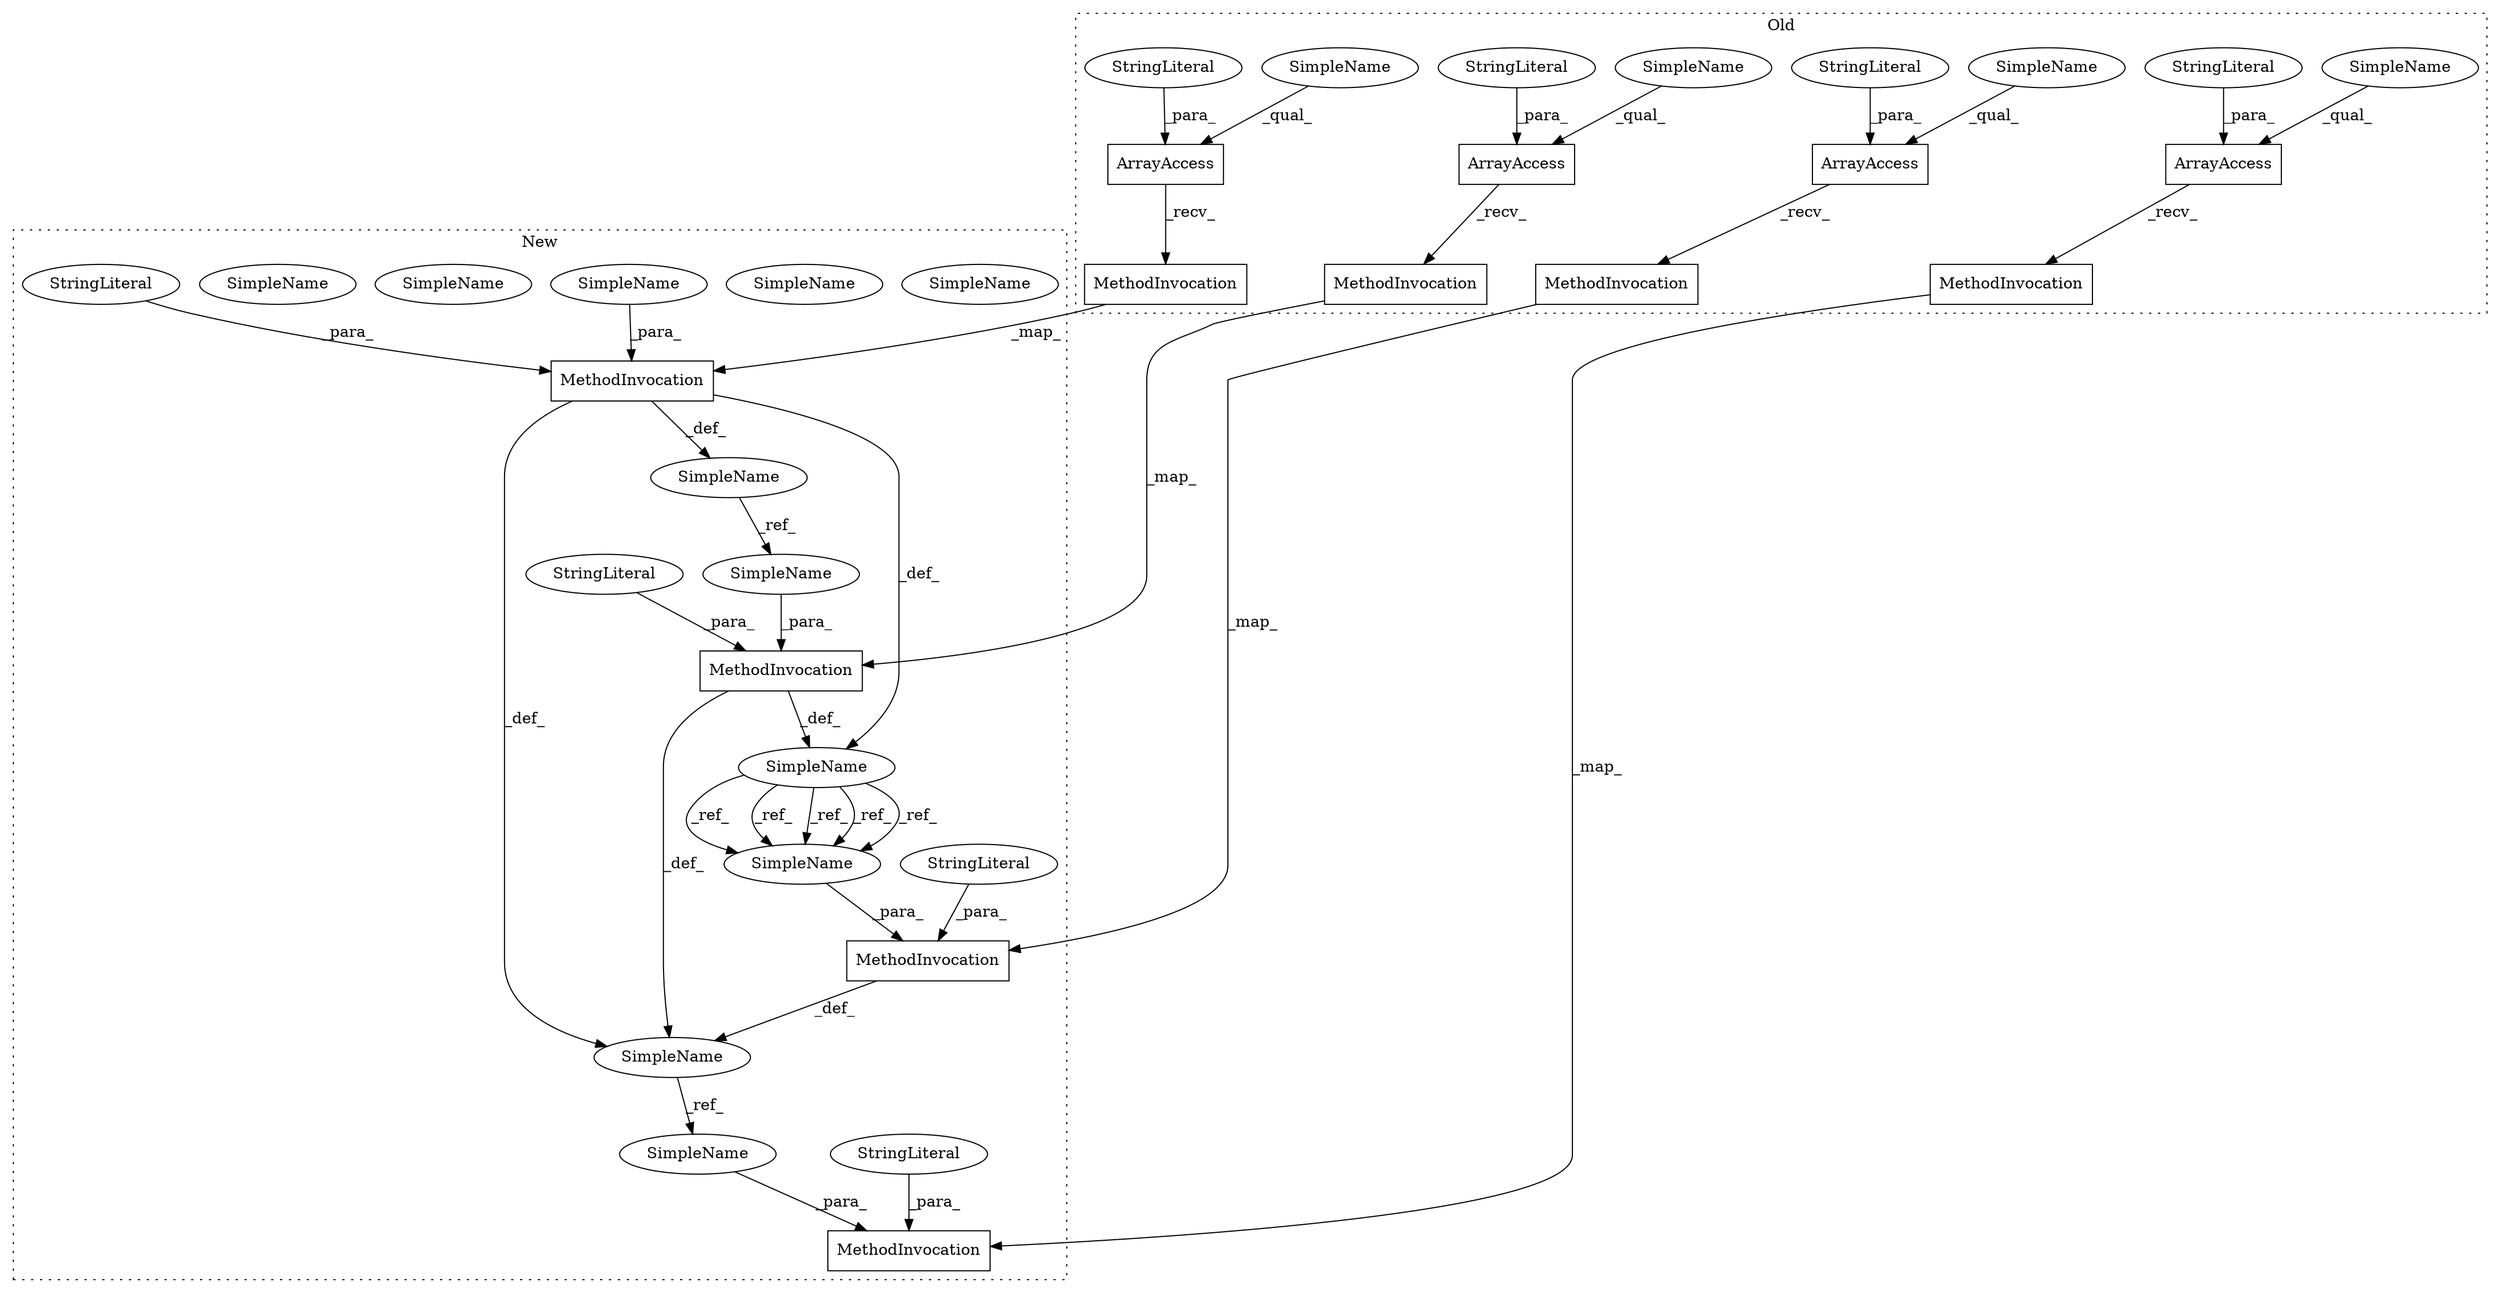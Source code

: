 digraph G {
subgraph cluster0 {
1 [label="ArrayAccess" a="2" s="7245,7275" l="4,1" shape="box"];
2 [label="ArrayAccess" a="2" s="5731,5761" l="4,1" shape="box"];
3 [label="ArrayAccess" a="2" s="5661,5685" l="4,1" shape="box"];
4 [label="ArrayAccess" a="2" s="7167,7191" l="4,1" shape="box"];
6 [label="MethodInvocation" a="32" s="5687,5712" l="7,1" shape="box"];
8 [label="MethodInvocation" a="32" s="5763,5788" l="7,1" shape="box"];
9 [label="MethodInvocation" a="32" s="7193,7218" l="7,1" shape="box"];
11 [label="MethodInvocation" a="32" s="7277,7302" l="7,1" shape="box"];
13 [label="SimpleName" a="42" s="5661" l="3" shape="ellipse"];
21 [label="SimpleName" a="42" s="5731" l="3" shape="ellipse"];
22 [label="SimpleName" a="42" s="7167" l="3" shape="ellipse"];
23 [label="SimpleName" a="42" s="7245" l="3" shape="ellipse"];
28 [label="StringLiteral" a="45" s="7171" l="20" shape="ellipse"];
32 [label="StringLiteral" a="45" s="5665" l="20" shape="ellipse"];
33 [label="StringLiteral" a="45" s="7249" l="26" shape="ellipse"];
35 [label="StringLiteral" a="45" s="5735" l="26" shape="ellipse"];
label = "Old";
style="dotted";
}
subgraph cluster1 {
5 [label="MethodInvocation" a="32" s="5827,5885" l="15,1" shape="box"];
7 [label="MethodInvocation" a="32" s="7388,7446" l="15,1" shape="box"];
10 [label="MethodInvocation" a="32" s="5908,5972" l="15,1" shape="box"];
12 [label="MethodInvocation" a="32" s="7477,7541" l="15,1" shape="box"];
14 [label="SimpleName" a="42" s="7403" l="3" shape="ellipse"];
15 [label="SimpleName" a="42" s="7403" l="3" shape="ellipse"];
16 [label="SimpleName" a="42" s="5842" l="3" shape="ellipse"];
17 [label="SimpleName" a="42" s="7492" l="3" shape="ellipse"];
18 [label="SimpleName" a="42" s="5923" l="3" shape="ellipse"];
19 [label="SimpleName" a="42" s="5823" l="3" shape="ellipse"];
20 [label="SimpleName" a="42" s="7384" l="3" shape="ellipse"];
24 [label="SimpleName" a="42" s="7403" l="3" shape="ellipse"];
25 [label="SimpleName" a="42" s="7403" l="3" shape="ellipse"];
26 [label="SimpleName" a="42" s="5904" l="3" shape="ellipse"];
27 [label="SimpleName" a="42" s="7403" l="3" shape="ellipse"];
29 [label="StringLiteral" a="45" s="5927" l="26" shape="ellipse"];
30 [label="StringLiteral" a="45" s="7407" l="20" shape="ellipse"];
31 [label="StringLiteral" a="45" s="7496" l="26" shape="ellipse"];
34 [label="StringLiteral" a="45" s="5846" l="20" shape="ellipse"];
label = "New";
style="dotted";
}
1 -> 11 [label="_recv_"];
2 -> 8 [label="_recv_"];
3 -> 6 [label="_recv_"];
4 -> 9 [label="_recv_"];
5 -> 20 [label="_def_"];
5 -> 19 [label="_def_"];
5 -> 26 [label="_def_"];
6 -> 5 [label="_map_"];
7 -> 20 [label="_def_"];
8 -> 10 [label="_map_"];
9 -> 7 [label="_map_"];
10 -> 20 [label="_def_"];
10 -> 26 [label="_def_"];
11 -> 12 [label="_map_"];
13 -> 3 [label="_qual_"];
16 -> 5 [label="_para_"];
17 -> 12 [label="_para_"];
18 -> 10 [label="_para_"];
19 -> 18 [label="_ref_"];
20 -> 17 [label="_ref_"];
21 -> 2 [label="_qual_"];
22 -> 4 [label="_qual_"];
23 -> 1 [label="_qual_"];
25 -> 7 [label="_para_"];
26 -> 25 [label="_ref_"];
26 -> 25 [label="_ref_"];
26 -> 25 [label="_ref_"];
26 -> 25 [label="_ref_"];
26 -> 25 [label="_ref_"];
28 -> 4 [label="_para_"];
29 -> 10 [label="_para_"];
30 -> 7 [label="_para_"];
31 -> 12 [label="_para_"];
32 -> 3 [label="_para_"];
33 -> 1 [label="_para_"];
34 -> 5 [label="_para_"];
35 -> 2 [label="_para_"];
}